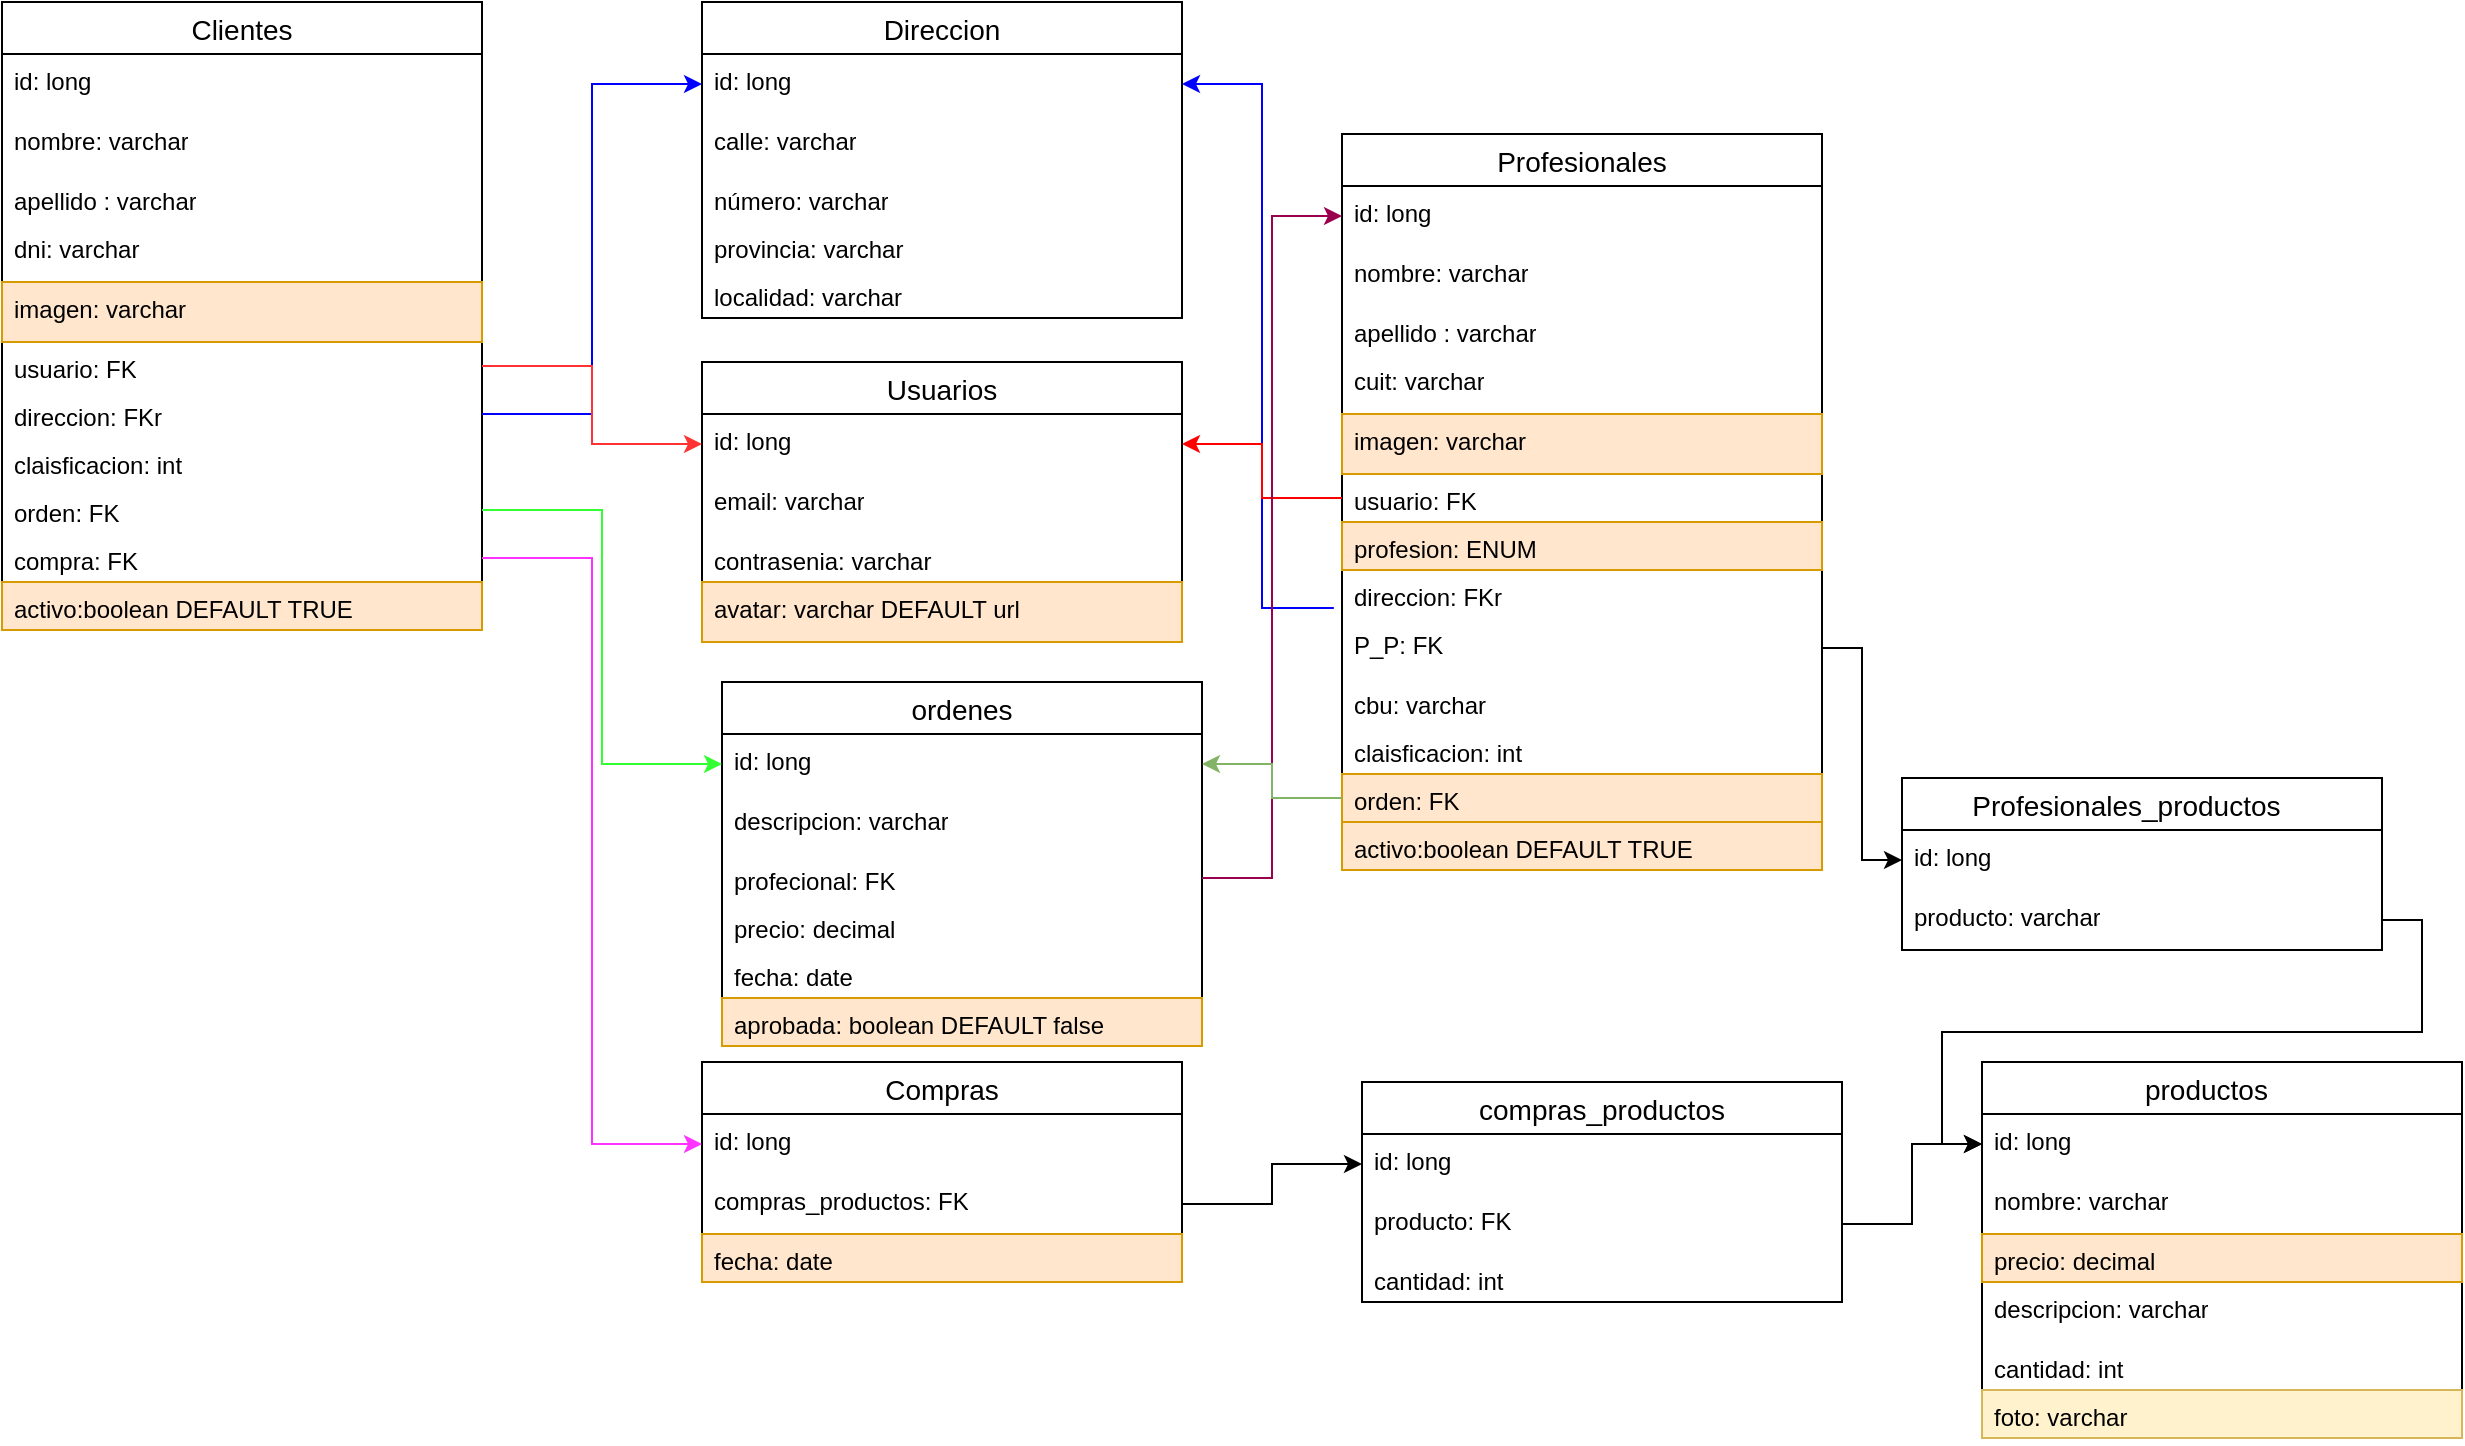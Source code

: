 <mxfile version="23.1.2" type="device">
  <diagram name="Página-1" id="OhLN4CfPw5EbJLbGFx0G">
    <mxGraphModel dx="733" dy="385" grid="1" gridSize="10" guides="1" tooltips="1" connect="1" arrows="1" fold="1" page="1" pageScale="1" pageWidth="827" pageHeight="1169" math="0" shadow="0">
      <root>
        <mxCell id="0" />
        <mxCell id="1" parent="0" />
        <mxCell id="5h6gD63ZJwvLhJhtUFyL-3" value="Clientes" style="swimlane;fontStyle=0;childLayout=stackLayout;horizontal=1;startSize=26;horizontalStack=0;resizeParent=1;resizeParentMax=0;resizeLast=0;collapsible=1;marginBottom=0;align=center;fontSize=14;" parent="1" vertex="1">
          <mxGeometry x="70" y="80" width="240" height="314" as="geometry" />
        </mxCell>
        <mxCell id="5h6gD63ZJwvLhJhtUFyL-4" value="id: long" style="text;strokeColor=none;fillColor=none;spacingLeft=4;spacingRight=4;overflow=hidden;rotatable=0;points=[[0,0.5],[1,0.5]];portConstraint=eastwest;fontSize=12;whiteSpace=wrap;html=1;" parent="5h6gD63ZJwvLhJhtUFyL-3" vertex="1">
          <mxGeometry y="26" width="240" height="30" as="geometry" />
        </mxCell>
        <mxCell id="5h6gD63ZJwvLhJhtUFyL-5" value="nombre: varchar" style="text;strokeColor=none;fillColor=none;spacingLeft=4;spacingRight=4;overflow=hidden;rotatable=0;points=[[0,0.5],[1,0.5]];portConstraint=eastwest;fontSize=12;whiteSpace=wrap;html=1;" parent="5h6gD63ZJwvLhJhtUFyL-3" vertex="1">
          <mxGeometry y="56" width="240" height="30" as="geometry" />
        </mxCell>
        <mxCell id="5h6gD63ZJwvLhJhtUFyL-6" value="apellido : varchar" style="text;strokeColor=none;fillColor=none;spacingLeft=4;spacingRight=4;overflow=hidden;rotatable=0;points=[[0,0.5],[1,0.5]];portConstraint=eastwest;fontSize=12;whiteSpace=wrap;html=1;" parent="5h6gD63ZJwvLhJhtUFyL-3" vertex="1">
          <mxGeometry y="86" width="240" height="24" as="geometry" />
        </mxCell>
        <mxCell id="5h6gD63ZJwvLhJhtUFyL-7" value="dni: varchar" style="text;strokeColor=none;fillColor=none;spacingLeft=4;spacingRight=4;overflow=hidden;rotatable=0;points=[[0,0.5],[1,0.5]];portConstraint=eastwest;fontSize=12;whiteSpace=wrap;html=1;" parent="5h6gD63ZJwvLhJhtUFyL-3" vertex="1">
          <mxGeometry y="110" width="240" height="30" as="geometry" />
        </mxCell>
        <mxCell id="XZwyygb9J_0dF2NHPuty-4" value="imagen: varchar" style="text;strokeColor=#d79b00;fillColor=#ffe6cc;spacingLeft=4;spacingRight=4;overflow=hidden;rotatable=0;points=[[0,0.5],[1,0.5]];portConstraint=eastwest;fontSize=12;whiteSpace=wrap;html=1;" vertex="1" parent="5h6gD63ZJwvLhJhtUFyL-3">
          <mxGeometry y="140" width="240" height="30" as="geometry" />
        </mxCell>
        <mxCell id="5h6gD63ZJwvLhJhtUFyL-24" value="usuario: FK" style="text;strokeColor=none;fillColor=none;spacingLeft=4;spacingRight=4;overflow=hidden;rotatable=0;points=[[0,0.5],[1,0.5]];portConstraint=eastwest;fontSize=12;whiteSpace=wrap;html=1;" parent="5h6gD63ZJwvLhJhtUFyL-3" vertex="1">
          <mxGeometry y="170" width="240" height="24" as="geometry" />
        </mxCell>
        <mxCell id="5h6gD63ZJwvLhJhtUFyL-8" value="direccion: FKr" style="text;strokeColor=none;fillColor=none;spacingLeft=4;spacingRight=4;overflow=hidden;rotatable=0;points=[[0,0.5],[1,0.5]];portConstraint=eastwest;fontSize=12;whiteSpace=wrap;html=1;" parent="5h6gD63ZJwvLhJhtUFyL-3" vertex="1">
          <mxGeometry y="194" width="240" height="24" as="geometry" />
        </mxCell>
        <mxCell id="5h6gD63ZJwvLhJhtUFyL-73" value="claisficacion: int&amp;nbsp;&amp;nbsp;&amp;nbsp;&amp;nbsp;&amp;nbsp;&amp;nbsp;&amp;nbsp;&amp;nbsp;&amp;nbsp;&amp;nbsp; " style="text;strokeColor=none;fillColor=none;spacingLeft=4;spacingRight=4;overflow=hidden;rotatable=0;points=[[0,0.5],[1,0.5]];portConstraint=eastwest;fontSize=12;whiteSpace=wrap;html=1;" parent="5h6gD63ZJwvLhJhtUFyL-3" vertex="1">
          <mxGeometry y="218" width="240" height="24" as="geometry" />
        </mxCell>
        <mxCell id="5h6gD63ZJwvLhJhtUFyL-71" value="orden: FK " style="text;strokeColor=none;fillColor=none;spacingLeft=4;spacingRight=4;overflow=hidden;rotatable=0;points=[[0,0.5],[1,0.5]];portConstraint=eastwest;fontSize=12;whiteSpace=wrap;html=1;" parent="5h6gD63ZJwvLhJhtUFyL-3" vertex="1">
          <mxGeometry y="242" width="240" height="24" as="geometry" />
        </mxCell>
        <mxCell id="5h6gD63ZJwvLhJhtUFyL-82" value="compra: FK " style="text;strokeColor=none;fillColor=none;spacingLeft=4;spacingRight=4;overflow=hidden;rotatable=0;points=[[0,0.5],[1,0.5]];portConstraint=eastwest;fontSize=12;whiteSpace=wrap;html=1;" parent="5h6gD63ZJwvLhJhtUFyL-3" vertex="1">
          <mxGeometry y="266" width="240" height="24" as="geometry" />
        </mxCell>
        <mxCell id="zGZ2m8Iwme6kOGz4YDEs-1" value="activo:boolean DEFAULT TRUE " style="text;strokeColor=#d79b00;fillColor=#ffe6cc;spacingLeft=4;spacingRight=4;overflow=hidden;rotatable=0;points=[[0,0.5],[1,0.5]];portConstraint=eastwest;fontSize=12;whiteSpace=wrap;html=1;" parent="5h6gD63ZJwvLhJhtUFyL-3" vertex="1">
          <mxGeometry y="290" width="240" height="24" as="geometry" />
        </mxCell>
        <mxCell id="5h6gD63ZJwvLhJhtUFyL-9" value="Direccion" style="swimlane;fontStyle=0;childLayout=stackLayout;horizontal=1;startSize=26;horizontalStack=0;resizeParent=1;resizeParentMax=0;resizeLast=0;collapsible=1;marginBottom=0;align=center;fontSize=14;" parent="1" vertex="1">
          <mxGeometry x="420" y="80" width="240" height="158" as="geometry" />
        </mxCell>
        <mxCell id="5h6gD63ZJwvLhJhtUFyL-10" value="id: long" style="text;strokeColor=none;fillColor=none;spacingLeft=4;spacingRight=4;overflow=hidden;rotatable=0;points=[[0,0.5],[1,0.5]];portConstraint=eastwest;fontSize=12;whiteSpace=wrap;html=1;" parent="5h6gD63ZJwvLhJhtUFyL-9" vertex="1">
          <mxGeometry y="26" width="240" height="30" as="geometry" />
        </mxCell>
        <mxCell id="5h6gD63ZJwvLhJhtUFyL-11" value="calle: varchar" style="text;strokeColor=none;fillColor=none;spacingLeft=4;spacingRight=4;overflow=hidden;rotatable=0;points=[[0,0.5],[1,0.5]];portConstraint=eastwest;fontSize=12;whiteSpace=wrap;html=1;" parent="5h6gD63ZJwvLhJhtUFyL-9" vertex="1">
          <mxGeometry y="56" width="240" height="30" as="geometry" />
        </mxCell>
        <mxCell id="5h6gD63ZJwvLhJhtUFyL-14" value="número: varchar" style="text;strokeColor=none;fillColor=none;spacingLeft=4;spacingRight=4;overflow=hidden;rotatable=0;points=[[0,0.5],[1,0.5]];portConstraint=eastwest;fontSize=12;whiteSpace=wrap;html=1;" parent="5h6gD63ZJwvLhJhtUFyL-9" vertex="1">
          <mxGeometry y="86" width="240" height="24" as="geometry" />
        </mxCell>
        <mxCell id="5h6gD63ZJwvLhJhtUFyL-21" value="provincia: varchar" style="text;strokeColor=none;fillColor=none;spacingLeft=4;spacingRight=4;overflow=hidden;rotatable=0;points=[[0,0.5],[1,0.5]];portConstraint=eastwest;fontSize=12;whiteSpace=wrap;html=1;" parent="5h6gD63ZJwvLhJhtUFyL-9" vertex="1">
          <mxGeometry y="110" width="240" height="24" as="geometry" />
        </mxCell>
        <mxCell id="5h6gD63ZJwvLhJhtUFyL-12" value="localidad: varchar" style="text;strokeColor=none;fillColor=none;spacingLeft=4;spacingRight=4;overflow=hidden;rotatable=0;points=[[0,0.5],[1,0.5]];portConstraint=eastwest;fontSize=12;whiteSpace=wrap;html=1;" parent="5h6gD63ZJwvLhJhtUFyL-9" vertex="1">
          <mxGeometry y="134" width="240" height="24" as="geometry" />
        </mxCell>
        <mxCell id="5h6gD63ZJwvLhJhtUFyL-23" style="edgeStyle=orthogonalEdgeStyle;rounded=0;orthogonalLoop=1;jettySize=auto;html=1;entryX=0;entryY=0.5;entryDx=0;entryDy=0;strokeColor=#0000FF;" parent="1" source="5h6gD63ZJwvLhJhtUFyL-8" target="5h6gD63ZJwvLhJhtUFyL-10" edge="1">
          <mxGeometry relative="1" as="geometry" />
        </mxCell>
        <mxCell id="5h6gD63ZJwvLhJhtUFyL-25" value="Usuarios" style="swimlane;fontStyle=0;childLayout=stackLayout;horizontal=1;startSize=26;horizontalStack=0;resizeParent=1;resizeParentMax=0;resizeLast=0;collapsible=1;marginBottom=0;align=center;fontSize=14;" parent="1" vertex="1">
          <mxGeometry x="420" y="260" width="240" height="140" as="geometry" />
        </mxCell>
        <mxCell id="5h6gD63ZJwvLhJhtUFyL-26" value="id: long" style="text;strokeColor=none;fillColor=none;spacingLeft=4;spacingRight=4;overflow=hidden;rotatable=0;points=[[0,0.5],[1,0.5]];portConstraint=eastwest;fontSize=12;whiteSpace=wrap;html=1;" parent="5h6gD63ZJwvLhJhtUFyL-25" vertex="1">
          <mxGeometry y="26" width="240" height="30" as="geometry" />
        </mxCell>
        <mxCell id="5h6gD63ZJwvLhJhtUFyL-27" value="email: varchar" style="text;strokeColor=none;fillColor=none;spacingLeft=4;spacingRight=4;overflow=hidden;rotatable=0;points=[[0,0.5],[1,0.5]];portConstraint=eastwest;fontSize=12;whiteSpace=wrap;html=1;" parent="5h6gD63ZJwvLhJhtUFyL-25" vertex="1">
          <mxGeometry y="56" width="240" height="30" as="geometry" />
        </mxCell>
        <mxCell id="5h6gD63ZJwvLhJhtUFyL-28" value="contrasenia: varchar" style="text;strokeColor=none;fillColor=none;spacingLeft=4;spacingRight=4;overflow=hidden;rotatable=0;points=[[0,0.5],[1,0.5]];portConstraint=eastwest;fontSize=12;whiteSpace=wrap;html=1;" parent="5h6gD63ZJwvLhJhtUFyL-25" vertex="1">
          <mxGeometry y="86" width="240" height="24" as="geometry" />
        </mxCell>
        <mxCell id="XZwyygb9J_0dF2NHPuty-3" value="avatar: varchar DEFAULT url" style="text;strokeColor=#d79b00;fillColor=#ffe6cc;spacingLeft=4;spacingRight=4;overflow=hidden;rotatable=0;points=[[0,0.5],[1,0.5]];portConstraint=eastwest;fontSize=12;whiteSpace=wrap;html=1;" vertex="1" parent="5h6gD63ZJwvLhJhtUFyL-25">
          <mxGeometry y="110" width="240" height="30" as="geometry" />
        </mxCell>
        <mxCell id="5h6gD63ZJwvLhJhtUFyL-31" style="edgeStyle=orthogonalEdgeStyle;rounded=0;orthogonalLoop=1;jettySize=auto;html=1;exitX=1;exitY=0.5;exitDx=0;exitDy=0;entryX=0;entryY=0.5;entryDx=0;entryDy=0;strokeColor=#FF3333;" parent="1" source="5h6gD63ZJwvLhJhtUFyL-24" target="5h6gD63ZJwvLhJhtUFyL-26" edge="1">
          <mxGeometry relative="1" as="geometry" />
        </mxCell>
        <mxCell id="5h6gD63ZJwvLhJhtUFyL-32" value="Profesionales" style="swimlane;fontStyle=0;childLayout=stackLayout;horizontal=1;startSize=26;horizontalStack=0;resizeParent=1;resizeParentMax=0;resizeLast=0;collapsible=1;marginBottom=0;align=center;fontSize=14;" parent="1" vertex="1">
          <mxGeometry x="740" y="146" width="240" height="368" as="geometry" />
        </mxCell>
        <mxCell id="5h6gD63ZJwvLhJhtUFyL-33" value="id: long" style="text;strokeColor=none;fillColor=none;spacingLeft=4;spacingRight=4;overflow=hidden;rotatable=0;points=[[0,0.5],[1,0.5]];portConstraint=eastwest;fontSize=12;whiteSpace=wrap;html=1;" parent="5h6gD63ZJwvLhJhtUFyL-32" vertex="1">
          <mxGeometry y="26" width="240" height="30" as="geometry" />
        </mxCell>
        <mxCell id="5h6gD63ZJwvLhJhtUFyL-34" value="nombre: varchar" style="text;strokeColor=none;fillColor=none;spacingLeft=4;spacingRight=4;overflow=hidden;rotatable=0;points=[[0,0.5],[1,0.5]];portConstraint=eastwest;fontSize=12;whiteSpace=wrap;html=1;" parent="5h6gD63ZJwvLhJhtUFyL-32" vertex="1">
          <mxGeometry y="56" width="240" height="30" as="geometry" />
        </mxCell>
        <mxCell id="5h6gD63ZJwvLhJhtUFyL-35" value="apellido : varchar" style="text;strokeColor=none;fillColor=none;spacingLeft=4;spacingRight=4;overflow=hidden;rotatable=0;points=[[0,0.5],[1,0.5]];portConstraint=eastwest;fontSize=12;whiteSpace=wrap;html=1;" parent="5h6gD63ZJwvLhJhtUFyL-32" vertex="1">
          <mxGeometry y="86" width="240" height="24" as="geometry" />
        </mxCell>
        <mxCell id="5h6gD63ZJwvLhJhtUFyL-36" value="cuit: varchar" style="text;strokeColor=none;fillColor=none;spacingLeft=4;spacingRight=4;overflow=hidden;rotatable=0;points=[[0,0.5],[1,0.5]];portConstraint=eastwest;fontSize=12;whiteSpace=wrap;html=1;" parent="5h6gD63ZJwvLhJhtUFyL-32" vertex="1">
          <mxGeometry y="110" width="240" height="30" as="geometry" />
        </mxCell>
        <mxCell id="XZwyygb9J_0dF2NHPuty-5" value="imagen: varchar" style="text;strokeColor=#d79b00;fillColor=#ffe6cc;spacingLeft=4;spacingRight=4;overflow=hidden;rotatable=0;points=[[0,0.5],[1,0.5]];portConstraint=eastwest;fontSize=12;whiteSpace=wrap;html=1;" vertex="1" parent="5h6gD63ZJwvLhJhtUFyL-32">
          <mxGeometry y="140" width="240" height="30" as="geometry" />
        </mxCell>
        <mxCell id="5h6gD63ZJwvLhJhtUFyL-37" value="usuario: FK" style="text;strokeColor=none;fillColor=none;spacingLeft=4;spacingRight=4;overflow=hidden;rotatable=0;points=[[0,0.5],[1,0.5]];portConstraint=eastwest;fontSize=12;whiteSpace=wrap;html=1;" parent="5h6gD63ZJwvLhJhtUFyL-32" vertex="1">
          <mxGeometry y="170" width="240" height="24" as="geometry" />
        </mxCell>
        <mxCell id="5h6gD63ZJwvLhJhtUFyL-65" value="profesion: ENUM " style="text;strokeColor=#d79b00;fillColor=#ffe6cc;spacingLeft=4;spacingRight=4;overflow=hidden;rotatable=0;points=[[0,0.5],[1,0.5]];portConstraint=eastwest;fontSize=12;whiteSpace=wrap;html=1;" parent="5h6gD63ZJwvLhJhtUFyL-32" vertex="1">
          <mxGeometry y="194" width="240" height="24" as="geometry" />
        </mxCell>
        <mxCell id="5h6gD63ZJwvLhJhtUFyL-38" value="direccion: FKr" style="text;strokeColor=none;fillColor=none;spacingLeft=4;spacingRight=4;overflow=hidden;rotatable=0;points=[[0,0.5],[1,0.5]];portConstraint=eastwest;fontSize=12;whiteSpace=wrap;html=1;" parent="5h6gD63ZJwvLhJhtUFyL-32" vertex="1">
          <mxGeometry y="218" width="240" height="24" as="geometry" />
        </mxCell>
        <mxCell id="5h6gD63ZJwvLhJhtUFyL-55" value="P_P: FK" style="text;strokeColor=none;fillColor=none;spacingLeft=4;spacingRight=4;overflow=hidden;rotatable=0;points=[[0,0.5],[1,0.5]];portConstraint=eastwest;fontSize=12;whiteSpace=wrap;html=1;" parent="5h6gD63ZJwvLhJhtUFyL-32" vertex="1">
          <mxGeometry y="242" width="240" height="30" as="geometry" />
        </mxCell>
        <mxCell id="5h6gD63ZJwvLhJhtUFyL-72" value="cbu: varchar " style="text;strokeColor=none;fillColor=none;spacingLeft=4;spacingRight=4;overflow=hidden;rotatable=0;points=[[0,0.5],[1,0.5]];portConstraint=eastwest;fontSize=12;whiteSpace=wrap;html=1;" parent="5h6gD63ZJwvLhJhtUFyL-32" vertex="1">
          <mxGeometry y="272" width="240" height="24" as="geometry" />
        </mxCell>
        <mxCell id="5h6gD63ZJwvLhJhtUFyL-70" value="claisficacion: int&amp;nbsp;&amp;nbsp;&amp;nbsp;&amp;nbsp;&amp;nbsp;&amp;nbsp;&amp;nbsp;&amp;nbsp;&amp;nbsp;&amp;nbsp; " style="text;strokeColor=none;fillColor=none;spacingLeft=4;spacingRight=4;overflow=hidden;rotatable=0;points=[[0,0.5],[1,0.5]];portConstraint=eastwest;fontSize=12;whiteSpace=wrap;html=1;" parent="5h6gD63ZJwvLhJhtUFyL-32" vertex="1">
          <mxGeometry y="296" width="240" height="24" as="geometry" />
        </mxCell>
        <mxCell id="XZwyygb9J_0dF2NHPuty-1" value="orden: FK " style="text;strokeColor=#d79b00;fillColor=#ffe6cc;spacingLeft=4;spacingRight=4;overflow=hidden;rotatable=0;points=[[0,0.5],[1,0.5]];portConstraint=eastwest;fontSize=12;whiteSpace=wrap;html=1;" vertex="1" parent="5h6gD63ZJwvLhJhtUFyL-32">
          <mxGeometry y="320" width="240" height="24" as="geometry" />
        </mxCell>
        <mxCell id="zGZ2m8Iwme6kOGz4YDEs-2" value="activo:boolean DEFAULT TRUE " style="text;strokeColor=#d79b00;fillColor=#ffe6cc;spacingLeft=4;spacingRight=4;overflow=hidden;rotatable=0;points=[[0,0.5],[1,0.5]];portConstraint=eastwest;fontSize=12;whiteSpace=wrap;html=1;" parent="5h6gD63ZJwvLhJhtUFyL-32" vertex="1">
          <mxGeometry y="344" width="240" height="24" as="geometry" />
        </mxCell>
        <mxCell id="5h6gD63ZJwvLhJhtUFyL-39" style="edgeStyle=orthogonalEdgeStyle;rounded=0;orthogonalLoop=1;jettySize=auto;html=1;exitX=-0.017;exitY=0.792;exitDx=0;exitDy=0;strokeColor=#0000FF;exitPerimeter=0;" parent="1" source="5h6gD63ZJwvLhJhtUFyL-38" target="5h6gD63ZJwvLhJhtUFyL-10" edge="1">
          <mxGeometry relative="1" as="geometry" />
        </mxCell>
        <mxCell id="5h6gD63ZJwvLhJhtUFyL-40" style="edgeStyle=orthogonalEdgeStyle;rounded=0;orthogonalLoop=1;jettySize=auto;html=1;exitX=0;exitY=0.5;exitDx=0;exitDy=0;entryX=1;entryY=0.5;entryDx=0;entryDy=0;strokeColor=#FF0000;" parent="1" source="5h6gD63ZJwvLhJhtUFyL-37" target="5h6gD63ZJwvLhJhtUFyL-26" edge="1">
          <mxGeometry relative="1" as="geometry" />
        </mxCell>
        <mxCell id="5h6gD63ZJwvLhJhtUFyL-41" value="productos     " style="swimlane;fontStyle=0;childLayout=stackLayout;horizontal=1;startSize=26;horizontalStack=0;resizeParent=1;resizeParentMax=0;resizeLast=0;collapsible=1;marginBottom=0;align=center;fontSize=14;" parent="1" vertex="1">
          <mxGeometry x="1060" y="610" width="240" height="188" as="geometry" />
        </mxCell>
        <mxCell id="5h6gD63ZJwvLhJhtUFyL-42" value="id: long" style="text;strokeColor=none;fillColor=none;spacingLeft=4;spacingRight=4;overflow=hidden;rotatable=0;points=[[0,0.5],[1,0.5]];portConstraint=eastwest;fontSize=12;whiteSpace=wrap;html=1;" parent="5h6gD63ZJwvLhJhtUFyL-41" vertex="1">
          <mxGeometry y="26" width="240" height="30" as="geometry" />
        </mxCell>
        <mxCell id="5h6gD63ZJwvLhJhtUFyL-43" value="nombre: varchar" style="text;strokeColor=none;fillColor=none;spacingLeft=4;spacingRight=4;overflow=hidden;rotatable=0;points=[[0,0.5],[1,0.5]];portConstraint=eastwest;fontSize=12;whiteSpace=wrap;html=1;" parent="5h6gD63ZJwvLhJhtUFyL-41" vertex="1">
          <mxGeometry y="56" width="240" height="30" as="geometry" />
        </mxCell>
        <mxCell id="5h6gD63ZJwvLhJhtUFyL-44" value="&lt;div&gt;precio: decimal&lt;/div&gt;&lt;div&gt;&lt;br&gt; &lt;/div&gt;" style="text;strokeColor=#d79b00;fillColor=#ffe6cc;spacingLeft=4;spacingRight=4;overflow=hidden;rotatable=0;points=[[0,0.5],[1,0.5]];portConstraint=eastwest;fontSize=12;whiteSpace=wrap;html=1;" parent="5h6gD63ZJwvLhJhtUFyL-41" vertex="1">
          <mxGeometry y="86" width="240" height="24" as="geometry" />
        </mxCell>
        <mxCell id="5h6gD63ZJwvLhJhtUFyL-45" value="descripcion: varchar" style="text;strokeColor=none;fillColor=none;spacingLeft=4;spacingRight=4;overflow=hidden;rotatable=0;points=[[0,0.5],[1,0.5]];portConstraint=eastwest;fontSize=12;whiteSpace=wrap;html=1;" parent="5h6gD63ZJwvLhJhtUFyL-41" vertex="1">
          <mxGeometry y="110" width="240" height="30" as="geometry" />
        </mxCell>
        <mxCell id="5h6gD63ZJwvLhJhtUFyL-46" value="cantidad: int" style="text;strokeColor=none;fillColor=none;spacingLeft=4;spacingRight=4;overflow=hidden;rotatable=0;points=[[0,0.5],[1,0.5]];portConstraint=eastwest;fontSize=12;whiteSpace=wrap;html=1;" parent="5h6gD63ZJwvLhJhtUFyL-41" vertex="1">
          <mxGeometry y="140" width="240" height="24" as="geometry" />
        </mxCell>
        <mxCell id="5h6gD63ZJwvLhJhtUFyL-47" value="foto: varchar" style="text;strokeColor=#d6b656;fillColor=#fff2cc;spacingLeft=4;spacingRight=4;overflow=hidden;rotatable=0;points=[[0,0.5],[1,0.5]];portConstraint=eastwest;fontSize=12;whiteSpace=wrap;html=1;" parent="5h6gD63ZJwvLhJhtUFyL-41" vertex="1">
          <mxGeometry y="164" width="240" height="24" as="geometry" />
        </mxCell>
        <mxCell id="5h6gD63ZJwvLhJhtUFyL-48" value="Profesionales_productos     " style="swimlane;fontStyle=0;childLayout=stackLayout;horizontal=1;startSize=26;horizontalStack=0;resizeParent=1;resizeParentMax=0;resizeLast=0;collapsible=1;marginBottom=0;align=center;fontSize=14;" parent="1" vertex="1">
          <mxGeometry x="1020" y="468" width="240" height="86" as="geometry" />
        </mxCell>
        <mxCell id="5h6gD63ZJwvLhJhtUFyL-49" value="id: long" style="text;strokeColor=none;fillColor=none;spacingLeft=4;spacingRight=4;overflow=hidden;rotatable=0;points=[[0,0.5],[1,0.5]];portConstraint=eastwest;fontSize=12;whiteSpace=wrap;html=1;" parent="5h6gD63ZJwvLhJhtUFyL-48" vertex="1">
          <mxGeometry y="26" width="240" height="30" as="geometry" />
        </mxCell>
        <mxCell id="5h6gD63ZJwvLhJhtUFyL-50" value="producto: varchar" style="text;strokeColor=none;fillColor=none;spacingLeft=4;spacingRight=4;overflow=hidden;rotatable=0;points=[[0,0.5],[1,0.5]];portConstraint=eastwest;fontSize=12;whiteSpace=wrap;html=1;" parent="5h6gD63ZJwvLhJhtUFyL-48" vertex="1">
          <mxGeometry y="56" width="240" height="30" as="geometry" />
        </mxCell>
        <mxCell id="5h6gD63ZJwvLhJhtUFyL-56" style="edgeStyle=orthogonalEdgeStyle;rounded=0;orthogonalLoop=1;jettySize=auto;html=1;entryX=0;entryY=0.5;entryDx=0;entryDy=0;" parent="1" source="5h6gD63ZJwvLhJhtUFyL-55" target="5h6gD63ZJwvLhJhtUFyL-49" edge="1">
          <mxGeometry relative="1" as="geometry" />
        </mxCell>
        <mxCell id="5h6gD63ZJwvLhJhtUFyL-57" style="edgeStyle=orthogonalEdgeStyle;rounded=0;orthogonalLoop=1;jettySize=auto;html=1;entryX=0;entryY=0.5;entryDx=0;entryDy=0;" parent="1" source="5h6gD63ZJwvLhJhtUFyL-50" target="5h6gD63ZJwvLhJhtUFyL-42" edge="1">
          <mxGeometry relative="1" as="geometry" />
        </mxCell>
        <mxCell id="5h6gD63ZJwvLhJhtUFyL-58" value="ordenes" style="swimlane;fontStyle=0;childLayout=stackLayout;horizontal=1;startSize=26;horizontalStack=0;resizeParent=1;resizeParentMax=0;resizeLast=0;collapsible=1;marginBottom=0;align=center;fontSize=14;" parent="1" vertex="1">
          <mxGeometry x="430" y="420" width="240" height="182" as="geometry" />
        </mxCell>
        <mxCell id="5h6gD63ZJwvLhJhtUFyL-59" value="id: long" style="text;strokeColor=none;fillColor=none;spacingLeft=4;spacingRight=4;overflow=hidden;rotatable=0;points=[[0,0.5],[1,0.5]];portConstraint=eastwest;fontSize=12;whiteSpace=wrap;html=1;" parent="5h6gD63ZJwvLhJhtUFyL-58" vertex="1">
          <mxGeometry y="26" width="240" height="30" as="geometry" />
        </mxCell>
        <mxCell id="5h6gD63ZJwvLhJhtUFyL-62" value="descripcion: varchar" style="text;strokeColor=none;fillColor=none;spacingLeft=4;spacingRight=4;overflow=hidden;rotatable=0;points=[[0,0.5],[1,0.5]];portConstraint=eastwest;fontSize=12;whiteSpace=wrap;html=1;" parent="5h6gD63ZJwvLhJhtUFyL-58" vertex="1">
          <mxGeometry y="56" width="240" height="30" as="geometry" />
        </mxCell>
        <mxCell id="5h6gD63ZJwvLhJhtUFyL-64" value="profecional: FK" style="text;strokeColor=none;fillColor=none;spacingLeft=4;spacingRight=4;overflow=hidden;rotatable=0;points=[[0,0.5],[1,0.5]];portConstraint=eastwest;fontSize=12;whiteSpace=wrap;html=1;" parent="5h6gD63ZJwvLhJhtUFyL-58" vertex="1">
          <mxGeometry y="86" width="240" height="24" as="geometry" />
        </mxCell>
        <mxCell id="5h6gD63ZJwvLhJhtUFyL-76" value="precio: decimal" style="text;strokeColor=none;fillColor=none;spacingLeft=4;spacingRight=4;overflow=hidden;rotatable=0;points=[[0,0.5],[1,0.5]];portConstraint=eastwest;fontSize=12;whiteSpace=wrap;html=1;" parent="5h6gD63ZJwvLhJhtUFyL-58" vertex="1">
          <mxGeometry y="110" width="240" height="24" as="geometry" />
        </mxCell>
        <mxCell id="5h6gD63ZJwvLhJhtUFyL-86" value="fecha: date" style="text;strokeColor=none;fillColor=none;spacingLeft=4;spacingRight=4;overflow=hidden;rotatable=0;points=[[0,0.5],[1,0.5]];portConstraint=eastwest;fontSize=12;whiteSpace=wrap;html=1;" parent="5h6gD63ZJwvLhJhtUFyL-58" vertex="1">
          <mxGeometry y="134" width="240" height="24" as="geometry" />
        </mxCell>
        <mxCell id="5h6gD63ZJwvLhJhtUFyL-91" value="aprobada: boolean DEFAULT false" style="text;strokeColor=#d79b00;fillColor=#ffe6cc;spacingLeft=4;spacingRight=4;overflow=hidden;rotatable=0;points=[[0,0.5],[1,0.5]];portConstraint=eastwest;fontSize=12;whiteSpace=wrap;html=1;" parent="5h6gD63ZJwvLhJhtUFyL-58" vertex="1">
          <mxGeometry y="158" width="240" height="24" as="geometry" />
        </mxCell>
        <mxCell id="5h6gD63ZJwvLhJhtUFyL-74" style="edgeStyle=orthogonalEdgeStyle;rounded=0;orthogonalLoop=1;jettySize=auto;html=1;exitX=1;exitY=0.5;exitDx=0;exitDy=0;strokeColor=#33FF33;" parent="1" source="5h6gD63ZJwvLhJhtUFyL-71" target="5h6gD63ZJwvLhJhtUFyL-59" edge="1">
          <mxGeometry relative="1" as="geometry" />
        </mxCell>
        <mxCell id="5h6gD63ZJwvLhJhtUFyL-75" style="edgeStyle=orthogonalEdgeStyle;rounded=0;orthogonalLoop=1;jettySize=auto;html=1;entryX=0;entryY=0.5;entryDx=0;entryDy=0;strokeColor=#99004D;" parent="1" source="5h6gD63ZJwvLhJhtUFyL-64" target="5h6gD63ZJwvLhJhtUFyL-33" edge="1">
          <mxGeometry relative="1" as="geometry" />
        </mxCell>
        <mxCell id="5h6gD63ZJwvLhJhtUFyL-77" value="Compras" style="swimlane;fontStyle=0;childLayout=stackLayout;horizontal=1;startSize=26;horizontalStack=0;resizeParent=1;resizeParentMax=0;resizeLast=0;collapsible=1;marginBottom=0;align=center;fontSize=14;" parent="1" vertex="1">
          <mxGeometry x="420" y="610" width="240" height="110" as="geometry" />
        </mxCell>
        <mxCell id="5h6gD63ZJwvLhJhtUFyL-78" value="id: long" style="text;strokeColor=none;fillColor=none;spacingLeft=4;spacingRight=4;overflow=hidden;rotatable=0;points=[[0,0.5],[1,0.5]];portConstraint=eastwest;fontSize=12;whiteSpace=wrap;html=1;" parent="5h6gD63ZJwvLhJhtUFyL-77" vertex="1">
          <mxGeometry y="26" width="240" height="30" as="geometry" />
        </mxCell>
        <mxCell id="5h6gD63ZJwvLhJhtUFyL-79" value="compras_productos: FK " style="text;strokeColor=none;fillColor=none;spacingLeft=4;spacingRight=4;overflow=hidden;rotatable=0;points=[[0,0.5],[1,0.5]];portConstraint=eastwest;fontSize=12;whiteSpace=wrap;html=1;" parent="5h6gD63ZJwvLhJhtUFyL-77" vertex="1">
          <mxGeometry y="56" width="240" height="30" as="geometry" />
        </mxCell>
        <mxCell id="zGZ2m8Iwme6kOGz4YDEs-3" value="fecha: date" style="text;strokeColor=#d79b00;fillColor=#ffe6cc;spacingLeft=4;spacingRight=4;overflow=hidden;rotatable=0;points=[[0,0.5],[1,0.5]];portConstraint=eastwest;fontSize=12;whiteSpace=wrap;html=1;" parent="5h6gD63ZJwvLhJhtUFyL-77" vertex="1">
          <mxGeometry y="86" width="240" height="24" as="geometry" />
        </mxCell>
        <mxCell id="5h6gD63ZJwvLhJhtUFyL-83" style="edgeStyle=orthogonalEdgeStyle;rounded=0;orthogonalLoop=1;jettySize=auto;html=1;entryX=0;entryY=0.5;entryDx=0;entryDy=0;strokeColor=#FF33FF;" parent="1" source="5h6gD63ZJwvLhJhtUFyL-82" target="5h6gD63ZJwvLhJhtUFyL-78" edge="1">
          <mxGeometry relative="1" as="geometry" />
        </mxCell>
        <mxCell id="5h6gD63ZJwvLhJhtUFyL-87" value="compras_productos" style="swimlane;fontStyle=0;childLayout=stackLayout;horizontal=1;startSize=26;horizontalStack=0;resizeParent=1;resizeParentMax=0;resizeLast=0;collapsible=1;marginBottom=0;align=center;fontSize=14;" parent="1" vertex="1">
          <mxGeometry x="750" y="620" width="240" height="110" as="geometry" />
        </mxCell>
        <mxCell id="5h6gD63ZJwvLhJhtUFyL-88" value="id: long" style="text;strokeColor=none;fillColor=none;spacingLeft=4;spacingRight=4;overflow=hidden;rotatable=0;points=[[0,0.5],[1,0.5]];portConstraint=eastwest;fontSize=12;whiteSpace=wrap;html=1;" parent="5h6gD63ZJwvLhJhtUFyL-87" vertex="1">
          <mxGeometry y="26" width="240" height="30" as="geometry" />
        </mxCell>
        <mxCell id="5h6gD63ZJwvLhJhtUFyL-89" value="producto: FK " style="text;strokeColor=none;fillColor=none;spacingLeft=4;spacingRight=4;overflow=hidden;rotatable=0;points=[[0,0.5],[1,0.5]];portConstraint=eastwest;fontSize=12;whiteSpace=wrap;html=1;" parent="5h6gD63ZJwvLhJhtUFyL-87" vertex="1">
          <mxGeometry y="56" width="240" height="30" as="geometry" />
        </mxCell>
        <mxCell id="5h6gD63ZJwvLhJhtUFyL-94" value="cantidad: int" style="text;strokeColor=none;fillColor=none;spacingLeft=4;spacingRight=4;overflow=hidden;rotatable=0;points=[[0,0.5],[1,0.5]];portConstraint=eastwest;fontSize=12;whiteSpace=wrap;html=1;" parent="5h6gD63ZJwvLhJhtUFyL-87" vertex="1">
          <mxGeometry y="86" width="240" height="24" as="geometry" />
        </mxCell>
        <mxCell id="5h6gD63ZJwvLhJhtUFyL-93" style="edgeStyle=orthogonalEdgeStyle;rounded=0;orthogonalLoop=1;jettySize=auto;html=1;entryX=0;entryY=0.5;entryDx=0;entryDy=0;" parent="1" source="5h6gD63ZJwvLhJhtUFyL-89" target="5h6gD63ZJwvLhJhtUFyL-42" edge="1">
          <mxGeometry relative="1" as="geometry" />
        </mxCell>
        <mxCell id="5h6gD63ZJwvLhJhtUFyL-96" style="edgeStyle=orthogonalEdgeStyle;rounded=0;orthogonalLoop=1;jettySize=auto;html=1;entryX=0;entryY=0.5;entryDx=0;entryDy=0;" parent="1" source="5h6gD63ZJwvLhJhtUFyL-79" target="5h6gD63ZJwvLhJhtUFyL-88" edge="1">
          <mxGeometry relative="1" as="geometry" />
        </mxCell>
        <mxCell id="XZwyygb9J_0dF2NHPuty-2" style="edgeStyle=orthogonalEdgeStyle;rounded=0;orthogonalLoop=1;jettySize=auto;html=1;entryX=1;entryY=0.5;entryDx=0;entryDy=0;fillColor=#d5e8d4;strokeColor=#82b366;" edge="1" parent="1" source="XZwyygb9J_0dF2NHPuty-1" target="5h6gD63ZJwvLhJhtUFyL-59">
          <mxGeometry relative="1" as="geometry" />
        </mxCell>
      </root>
    </mxGraphModel>
  </diagram>
</mxfile>
